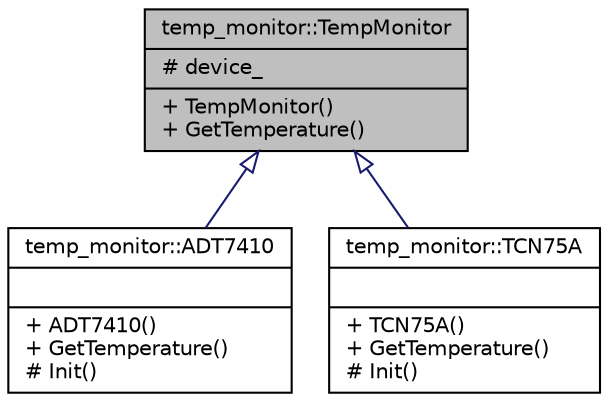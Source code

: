 digraph "temp_monitor::TempMonitor"
{
 // LATEX_PDF_SIZE
  edge [fontname="Helvetica",fontsize="10",labelfontname="Helvetica",labelfontsize="10"];
  node [fontname="Helvetica",fontsize="10",shape=record];
  Node1 [label="{temp_monitor::TempMonitor\n|# device_\l|+ TempMonitor()\l+ GetTemperature()\l}",height=0.2,width=0.4,color="black", fillcolor="grey75", style="filled", fontcolor="black",tooltip=" "];
  Node1 -> Node2 [dir="back",color="midnightblue",fontsize="10",style="solid",arrowtail="onormal",fontname="Helvetica"];
  Node2 [label="{temp_monitor::ADT7410\n||+ ADT7410()\l+ GetTemperature()\l# Init()\l}",height=0.2,width=0.4,color="black", fillcolor="white", style="filled",URL="$classtemp__monitor_1_1ADT7410.html",tooltip=" "];
  Node1 -> Node3 [dir="back",color="midnightblue",fontsize="10",style="solid",arrowtail="onormal",fontname="Helvetica"];
  Node3 [label="{temp_monitor::TCN75A\n||+ TCN75A()\l+ GetTemperature()\l# Init()\l}",height=0.2,width=0.4,color="black", fillcolor="white", style="filled",URL="$classtemp__monitor_1_1TCN75A.html",tooltip=" "];
}

